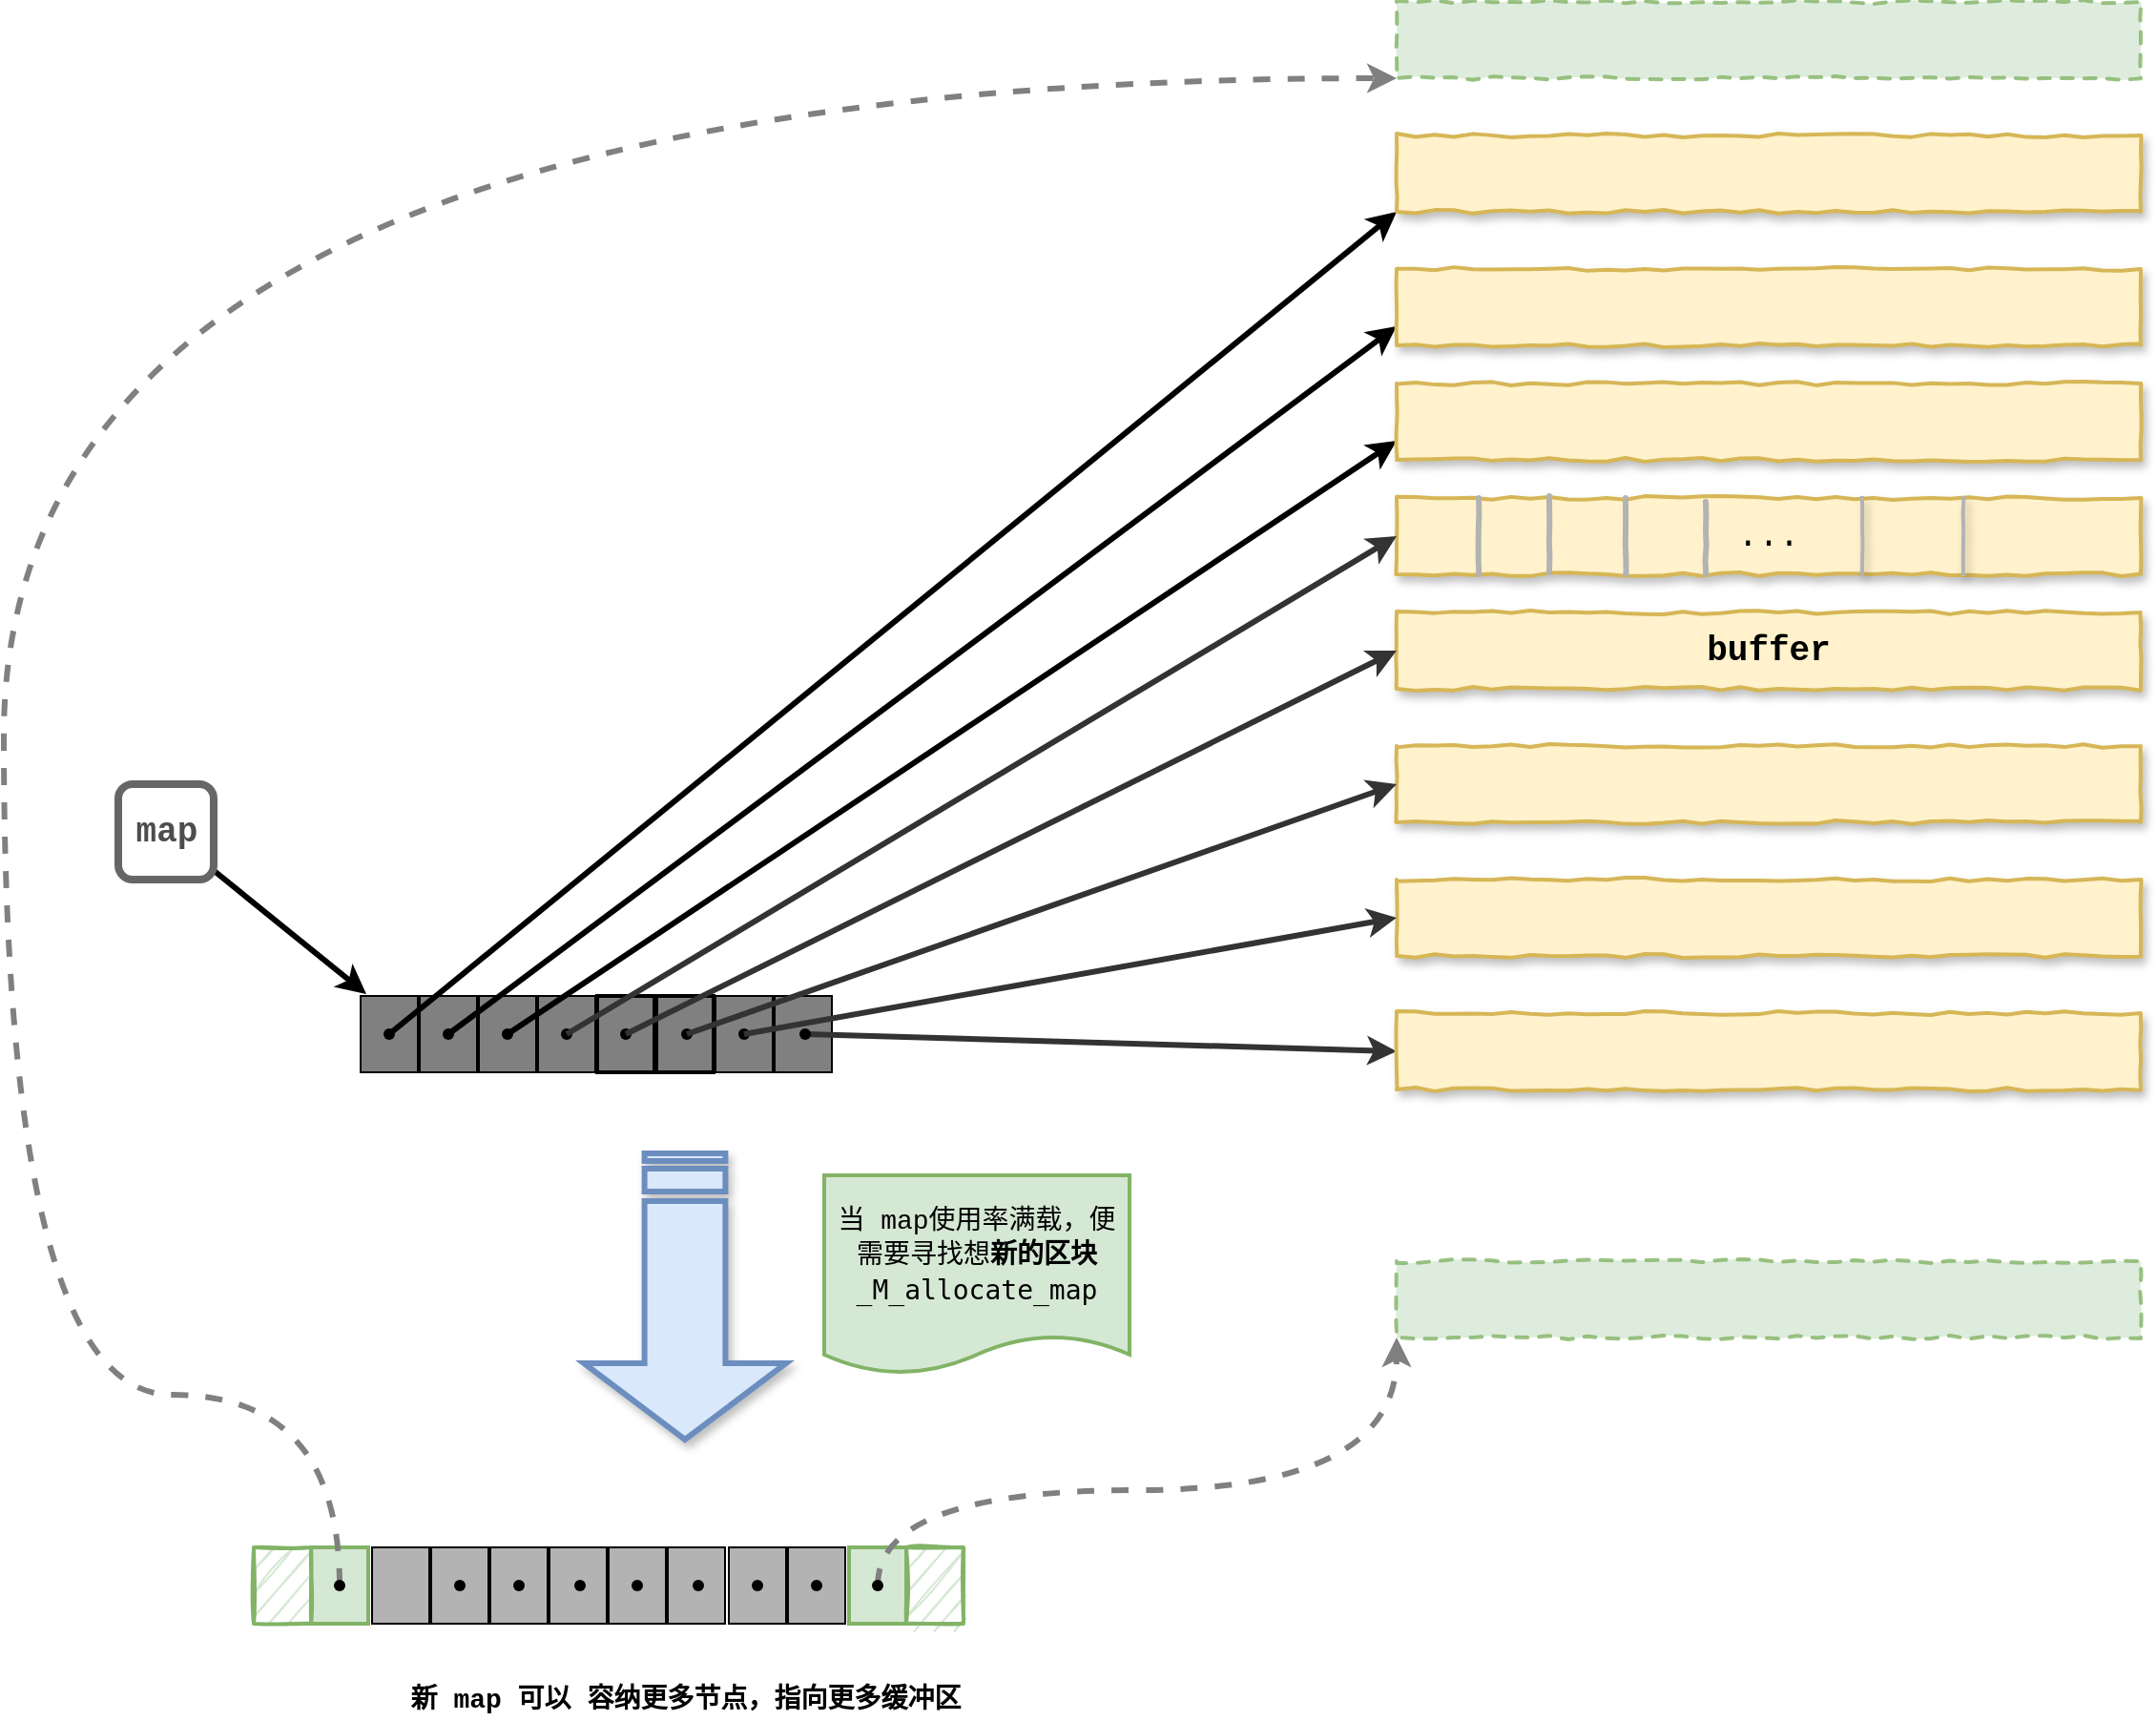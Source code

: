 <mxfile version="14.8.0" type="device"><diagram id="29K6t1o29U9dfSIRlV-H" name="第 1 页"><mxGraphModel dx="2615" dy="1084" grid="1" gridSize="10" guides="1" tooltips="1" connect="1" arrows="1" fold="1" page="1" pageScale="1" pageWidth="827" pageHeight="1169" math="0" shadow="0"><root><mxCell id="0"/><mxCell id="1" parent="0"/><mxCell id="rpM4dPozziQRS9JKogpu-34" value="" style="rounded=0;whiteSpace=wrap;html=1;comic=0;gradientDirection=north;fillColor=#808080;" parent="1" vertex="1"><mxGeometry x="80" y="971" width="30" height="40" as="geometry"/></mxCell><mxCell id="rpM4dPozziQRS9JKogpu-35" value="" style="shape=waypoint;sketch=0;fillStyle=solid;size=6;pointerEvents=1;points=[];resizable=0;rotatable=0;perimeter=centerPerimeter;snapToPoint=1;rounded=1;comic=0;gradientDirection=north;fillColor=#808080;" parent="1" vertex="1"><mxGeometry x="75" y="971" width="40" height="40" as="geometry"/></mxCell><mxCell id="rpM4dPozziQRS9JKogpu-36" value="" style="rounded=0;whiteSpace=wrap;html=1;comic=0;gradientDirection=north;fillColor=#808080;strokeWidth=2;" parent="1" vertex="1"><mxGeometry x="111" y="971" width="30" height="40" as="geometry"/></mxCell><mxCell id="rpM4dPozziQRS9JKogpu-37" value="" style="shape=waypoint;sketch=0;fillStyle=solid;size=6;pointerEvents=1;points=[];resizable=0;rotatable=0;perimeter=centerPerimeter;snapToPoint=1;rounded=1;comic=0;gradientDirection=north;fillColor=#808080;" parent="1" vertex="1"><mxGeometry x="106" y="971" width="40" height="40" as="geometry"/></mxCell><mxCell id="rpM4dPozziQRS9JKogpu-38" value="" style="rounded=0;whiteSpace=wrap;html=1;comic=0;gradientDirection=north;fillColor=#808080;strokeWidth=2;" parent="1" vertex="1"><mxGeometry x="142" y="971" width="30" height="40" as="geometry"/></mxCell><mxCell id="rpM4dPozziQRS9JKogpu-39" value="" style="shape=waypoint;sketch=0;fillStyle=solid;size=6;pointerEvents=1;points=[];resizable=0;rotatable=0;perimeter=centerPerimeter;snapToPoint=1;rounded=1;comic=0;gradientDirection=north;fillColor=#808080;" parent="1" vertex="1"><mxGeometry x="138" y="971" width="40" height="40" as="geometry"/></mxCell><mxCell id="rpM4dPozziQRS9JKogpu-40" value="" style="rounded=0;whiteSpace=wrap;html=1;comic=0;gradientDirection=north;fillColor=#808080;" parent="1" vertex="1"><mxGeometry x="173" y="971" width="30" height="40" as="geometry"/></mxCell><mxCell id="rpM4dPozziQRS9JKogpu-41" value="" style="shape=waypoint;sketch=0;fillStyle=solid;size=6;pointerEvents=1;points=[];resizable=0;rotatable=0;perimeter=centerPerimeter;snapToPoint=1;rounded=1;comic=0;gradientDirection=north;fillColor=#808080;" parent="1" vertex="1"><mxGeometry x="168" y="971" width="40" height="40" as="geometry"/></mxCell><mxCell id="rpM4dPozziQRS9JKogpu-42" value="" style="rounded=0;whiteSpace=wrap;html=1;comic=0;gradientDirection=north;fillColor=#808080;" parent="1" vertex="1"><mxGeometry x="204" y="971" width="30" height="40" as="geometry"/></mxCell><mxCell id="rpM4dPozziQRS9JKogpu-54" style="rounded=0;orthogonalLoop=1;jettySize=auto;html=1;entryX=0;entryY=0.5;entryDx=0;entryDy=0;strokeColor=#333333;strokeWidth=3;" parent="1" source="rpM4dPozziQRS9JKogpu-43" target="rpM4dPozziQRS9JKogpu-53" edge="1"><mxGeometry relative="1" as="geometry"/></mxCell><mxCell id="rpM4dPozziQRS9JKogpu-43" value="" style="shape=waypoint;sketch=0;fillStyle=solid;size=6;pointerEvents=1;points=[];resizable=0;rotatable=0;perimeter=centerPerimeter;snapToPoint=1;rounded=1;comic=0;gradientDirection=north;fillColor=#808080;" parent="1" vertex="1"><mxGeometry x="200" y="971" width="40" height="40" as="geometry"/></mxCell><mxCell id="rpM4dPozziQRS9JKogpu-45" value="&lt;b&gt;&lt;font face=&quot;Courier New&quot; style=&quot;font-size: 18px&quot;&gt;buffer&lt;/font&gt;&lt;/b&gt;" style="rounded=0;whiteSpace=wrap;html=1;comic=1;strokeWidth=2;fillColor=#fff2cc;strokeColor=#d6b656;shadow=1;jiggle=2;" parent="1" vertex="1"><mxGeometry x="530" y="770" width="390" height="40" as="geometry"/></mxCell><mxCell id="rpM4dPozziQRS9JKogpu-49" value="" style="rounded=0;whiteSpace=wrap;html=1;comic=1;strokeWidth=2;fillColor=#fff2cc;strokeColor=#d6b656;shadow=1;jiggle=2;" parent="1" vertex="1"><mxGeometry x="530" y="910" width="390" height="40" as="geometry"/></mxCell><mxCell id="rpM4dPozziQRS9JKogpu-50" value="" style="rounded=0;whiteSpace=wrap;html=1;comic=1;strokeWidth=2;fillColor=#fff2cc;strokeColor=#d6b656;shadow=1;jiggle=2;" parent="1" vertex="1"><mxGeometry x="530" y="840" width="390" height="40" as="geometry"/></mxCell><mxCell id="rpM4dPozziQRS9JKogpu-52" value="&lt;font face=&quot;Courier New&quot; style=&quot;font-size: 18px&quot;&gt;...&lt;/font&gt;" style="rounded=0;whiteSpace=wrap;html=1;comic=1;strokeWidth=2;fillColor=#fff2cc;strokeColor=#d6b656;shadow=1;jiggle=2;" parent="1" vertex="1"><mxGeometry x="530" y="710" width="390" height="40" as="geometry"/></mxCell><mxCell id="rpM4dPozziQRS9JKogpu-53" value="" style="rounded=0;whiteSpace=wrap;html=1;comic=1;strokeWidth=2;fillColor=#fff2cc;strokeColor=#d6b656;shadow=1;jiggle=2;" parent="1" vertex="1"><mxGeometry x="530" y="980" width="390" height="40" as="geometry"/></mxCell><mxCell id="rpM4dPozziQRS9JKogpu-56" style="edgeStyle=none;rounded=0;orthogonalLoop=1;jettySize=auto;html=1;entryX=0;entryY=0.5;entryDx=0;entryDy=0;strokeColor=#333333;strokeWidth=3;" parent="1" source="rpM4dPozziQRS9JKogpu-39" target="rpM4dPozziQRS9JKogpu-50" edge="1"><mxGeometry relative="1" as="geometry"/></mxCell><mxCell id="rpM4dPozziQRS9JKogpu-55" style="edgeStyle=none;rounded=0;orthogonalLoop=1;jettySize=auto;html=1;entryX=0;entryY=0.5;entryDx=0;entryDy=0;strokeColor=#333333;strokeWidth=3;" parent="1" source="rpM4dPozziQRS9JKogpu-41" target="rpM4dPozziQRS9JKogpu-49" edge="1"><mxGeometry relative="1" as="geometry"/></mxCell><mxCell id="rpM4dPozziQRS9JKogpu-58" style="edgeStyle=none;rounded=0;orthogonalLoop=1;jettySize=auto;html=1;entryX=0;entryY=0.5;entryDx=0;entryDy=0;strokeColor=#333333;strokeWidth=3;" parent="1" source="rpM4dPozziQRS9JKogpu-35" target="rpM4dPozziQRS9JKogpu-52" edge="1"><mxGeometry relative="1" as="geometry"/></mxCell><mxCell id="rpM4dPozziQRS9JKogpu-59" value="" style="endArrow=none;html=1;strokeWidth=3;strokeColor=#B3B3B3;comic=1;jiggle=2;" parent="1" edge="1"><mxGeometry width="50" height="50" relative="1" as="geometry"><mxPoint x="573" y="750" as="sourcePoint"/><mxPoint x="573" y="710" as="targetPoint"/></mxGeometry></mxCell><mxCell id="rpM4dPozziQRS9JKogpu-60" value="" style="endArrow=none;html=1;strokeWidth=3;strokeColor=#B3B3B3;comic=1;jiggle=2;" parent="1" edge="1"><mxGeometry width="50" height="50" relative="1" as="geometry"><mxPoint x="610" y="749" as="sourcePoint"/><mxPoint x="610" y="709" as="targetPoint"/></mxGeometry></mxCell><mxCell id="rpM4dPozziQRS9JKogpu-61" value="" style="endArrow=none;html=1;strokeWidth=3;strokeColor=#B3B3B3;comic=1;jiggle=2;" parent="1" edge="1"><mxGeometry width="50" height="50" relative="1" as="geometry"><mxPoint x="650" y="750" as="sourcePoint"/><mxPoint x="650" y="710" as="targetPoint"/></mxGeometry></mxCell><mxCell id="rpM4dPozziQRS9JKogpu-62" value="" style="endArrow=none;html=1;strokeWidth=3;strokeColor=#B3B3B3;comic=1;jiggle=2;" parent="1" edge="1"><mxGeometry width="50" height="50" relative="1" as="geometry"><mxPoint x="692" y="750" as="sourcePoint"/><mxPoint x="692" y="712" as="targetPoint"/></mxGeometry></mxCell><mxCell id="rpM4dPozziQRS9JKogpu-64" style="rounded=0;orthogonalLoop=1;jettySize=auto;html=1;strokeWidth=3;" parent="1" source="rpM4dPozziQRS9JKogpu-63" edge="1"><mxGeometry relative="1" as="geometry"><mxPoint x="-10" y="970" as="targetPoint"/></mxGeometry></mxCell><mxCell id="rpM4dPozziQRS9JKogpu-63" value="&lt;font face=&quot;Courier New&quot; style=&quot;font-size: 18px&quot;&gt;&lt;b&gt;&lt;font color=&quot;#4d4d4d&quot;&gt;&lt;br&gt;map&lt;br&gt;&lt;/font&gt;&lt;br&gt;&lt;/b&gt;&lt;/font&gt;" style="text;html=1;align=center;verticalAlign=middle;resizable=0;points=[];autosize=1;rounded=1;strokeColor=#666666;strokeWidth=4;" parent="1" vertex="1"><mxGeometry x="-140" y="860" width="50" height="50" as="geometry"/></mxCell><mxCell id="rpM4dPozziQRS9JKogpu-65" value="" style="html=1;shadow=1;dashed=0;align=center;verticalAlign=middle;shape=mxgraph.arrows2.stripedArrow;dy=0.6;dx=40;notch=25;rounded=1;comic=0;strokeWidth=3;fillColor=#dae8fc;rotation=90;strokeColor=#6c8ebf;" parent="1" vertex="1"><mxGeometry x="82" y="1075.5" width="150" height="106" as="geometry"/></mxCell><mxCell id="rpM4dPozziQRS9JKogpu-66" value="" style="shape=partialRectangle;whiteSpace=wrap;html=1;top=0;bottom=0;fillColor=none;rounded=1;shadow=1;comic=1;strokeWidth=2;strokeColor=#B3B3B3;jiggle=2;" parent="1" vertex="1"><mxGeometry x="774" y="710" width="53" height="40" as="geometry"/></mxCell><mxCell id="rpM4dPozziQRS9JKogpu-69" value="&lt;p style=&quot;line-height: 150%&quot;&gt;&lt;font face=&quot;Courier New&quot; style=&quot;font-size: 14px&quot;&gt;当 map使用率满载，便需要寻找想&lt;b&gt;新的区块&lt;/b&gt;&lt;/font&gt;&lt;span style=&quot;font-family: &amp;#34;monaco&amp;#34; , &amp;#34;droid sans mono&amp;#34; , monospace , monospace , &amp;#34;droid sans fallback&amp;#34; ; font-size: 14px&quot;&gt;_M_allocate_map&lt;/span&gt;&lt;/p&gt;" style="shape=document;whiteSpace=wrap;html=1;boundedLbl=1;rounded=1;shadow=0;comic=0;strokeColor=#82b366;strokeWidth=2;fillColor=#d5e8d4;sketch=0;size=0.192;" parent="1" vertex="1"><mxGeometry x="230" y="1065" width="160" height="104" as="geometry"/></mxCell><mxCell id="rpM4dPozziQRS9JKogpu-70" value="" style="rounded=0;whiteSpace=wrap;html=1;comic=0;gradientDirection=north;fillColor=#B3B3B3;" parent="1" vertex="1"><mxGeometry x="24" y="1260" width="30" height="40" as="geometry"/></mxCell><mxCell id="rpM4dPozziQRS9JKogpu-71" value="" style="shape=waypoint;sketch=0;fillStyle=solid;size=6;pointerEvents=1;points=[];resizable=0;rotatable=0;perimeter=centerPerimeter;snapToPoint=1;rounded=1;comic=0;gradientDirection=north;fillColor=#B3B3B3;" parent="1" vertex="1"><mxGeometry x="19" y="1260" width="40" height="40" as="geometry"/></mxCell><mxCell id="rpM4dPozziQRS9JKogpu-72" value="" style="rounded=0;whiteSpace=wrap;html=1;comic=0;gradientDirection=north;fillColor=#B3B3B3;" parent="1" vertex="1"><mxGeometry x="55" y="1260" width="30" height="40" as="geometry"/></mxCell><mxCell id="rpM4dPozziQRS9JKogpu-73" value="" style="shape=waypoint;sketch=0;fillStyle=solid;size=6;pointerEvents=1;points=[];resizable=0;rotatable=0;perimeter=centerPerimeter;snapToPoint=1;rounded=1;comic=0;gradientDirection=north;fillColor=#B3B3B3;" parent="1" vertex="1"><mxGeometry x="50" y="1260" width="40" height="40" as="geometry"/></mxCell><mxCell id="rpM4dPozziQRS9JKogpu-74" value="" style="rounded=0;whiteSpace=wrap;html=1;comic=0;gradientDirection=north;fillColor=#B3B3B3;" parent="1" vertex="1"><mxGeometry x="86" y="1260" width="30" height="40" as="geometry"/></mxCell><mxCell id="rpM4dPozziQRS9JKogpu-75" value="" style="shape=waypoint;sketch=0;fillStyle=solid;size=6;pointerEvents=1;points=[];resizable=0;rotatable=0;perimeter=centerPerimeter;snapToPoint=1;rounded=1;comic=0;gradientDirection=north;fillColor=#B3B3B3;" parent="1" vertex="1"><mxGeometry x="108" y="1270" width="40" height="40" as="geometry"/></mxCell><mxCell id="rpM4dPozziQRS9JKogpu-76" value="" style="rounded=0;whiteSpace=wrap;html=1;comic=0;gradientDirection=north;fillColor=#B3B3B3;" parent="1" vertex="1"><mxGeometry x="117" y="1260" width="30" height="40" as="geometry"/></mxCell><mxCell id="rpM4dPozziQRS9JKogpu-77" value="" style="shape=waypoint;sketch=0;fillStyle=solid;size=6;pointerEvents=1;points=[];resizable=0;rotatable=0;perimeter=centerPerimeter;snapToPoint=1;rounded=1;comic=0;gradientDirection=north;fillColor=#B3B3B3;" parent="1" vertex="1"><mxGeometry x="112" y="1260" width="40" height="40" as="geometry"/></mxCell><mxCell id="rpM4dPozziQRS9JKogpu-78" value="" style="rounded=0;whiteSpace=wrap;html=1;comic=0;gradientDirection=north;fillColor=#B3B3B3;" parent="1" vertex="1"><mxGeometry x="148" y="1260" width="30" height="40" as="geometry"/></mxCell><mxCell id="rpM4dPozziQRS9JKogpu-80" value="" style="rounded=0;whiteSpace=wrap;html=1;comic=0;gradientDirection=north;fillColor=#B3B3B3;" parent="1" vertex="1"><mxGeometry x="180" y="1260" width="30" height="40" as="geometry"/></mxCell><mxCell id="rpM4dPozziQRS9JKogpu-81" value="" style="rounded=0;whiteSpace=wrap;html=1;comic=0;gradientDirection=north;fillColor=#B3B3B3;" parent="1" vertex="1"><mxGeometry x="211" y="1260" width="30" height="40" as="geometry"/></mxCell><mxCell id="rpM4dPozziQRS9JKogpu-82" value="" style="rounded=0;whiteSpace=wrap;html=1;comic=0;gradientDirection=north;fillColor=#d5e8d4;strokeColor=#82b366;strokeWidth=2;" parent="1" vertex="1"><mxGeometry x="-39" y="1260" width="30" height="40" as="geometry"/></mxCell><mxCell id="rpM4dPozziQRS9JKogpu-83" value="" style="rounded=0;whiteSpace=wrap;html=1;comic=0;gradientDirection=north;fillColor=#B3B3B3;" parent="1" vertex="1"><mxGeometry x="-7" y="1260" width="30" height="40" as="geometry"/></mxCell><mxCell id="rpM4dPozziQRS9JKogpu-84" value="" style="shape=waypoint;sketch=0;fillStyle=solid;size=6;pointerEvents=1;points=[];resizable=0;rotatable=0;perimeter=centerPerimeter;snapToPoint=1;rounded=1;comic=0;gradientDirection=north;fillColor=#B3B3B3;" parent="1" vertex="1"><mxGeometry x="175" y="1260" width="40" height="40" as="geometry"/></mxCell><mxCell id="YYVUODZ3FMx_7RlQIeSc-14" style="edgeStyle=orthogonalEdgeStyle;rounded=0;comic=0;jiggle=2;orthogonalLoop=1;jettySize=auto;html=1;entryX=0;entryY=1;entryDx=0;entryDy=0;fontFamily=Courier New;fontSize=18;fontColor=#808080;strokeWidth=3;curved=1;dashed=1;strokeColor=#808080;exitX=0.512;exitY=1.05;exitDx=0;exitDy=0;exitPerimeter=0;" edge="1" parent="1" source="rpM4dPozziQRS9JKogpu-85" target="rpM4dPozziQRS9JKogpu-88"><mxGeometry relative="1" as="geometry"><Array as="points"><mxPoint x="-24" y="1180"/><mxPoint x="-200" y="1180"/><mxPoint x="-200" y="490"/></Array></mxGeometry></mxCell><mxCell id="rpM4dPozziQRS9JKogpu-85" value="" style="shape=waypoint;sketch=0;fillStyle=solid;size=6;pointerEvents=1;points=[];resizable=0;rotatable=0;perimeter=centerPerimeter;snapToPoint=1;rounded=1;comic=0;gradientDirection=north;fillColor=#B3B3B3;" parent="1" vertex="1"><mxGeometry x="-44" y="1260" width="40" height="40" as="geometry"/></mxCell><mxCell id="rpM4dPozziQRS9JKogpu-86" value="" style="rounded=0;whiteSpace=wrap;html=1;comic=1;strokeWidth=2;fillColor=#d5e8d4;strokeColor=#82b366;shadow=0;opacity=80;dashed=1;jiggle=2;" parent="1" vertex="1"><mxGeometry x="530" y="1110" width="390" height="40" as="geometry"/></mxCell><mxCell id="rpM4dPozziQRS9JKogpu-88" value="" style="rounded=0;whiteSpace=wrap;html=1;comic=1;strokeWidth=2;fillColor=#d5e8d4;strokeColor=#82b366;shadow=0;opacity=80;dashed=1;jiggle=2;" parent="1" vertex="1"><mxGeometry x="530" y="450" width="390" height="40" as="geometry"/></mxCell><mxCell id="rpM4dPozziQRS9JKogpu-91" value="&lt;font style=&quot;font-size: 14px&quot; face=&quot;Courier New&quot;&gt;&lt;b&gt;新 map 可以 容纳更多节点，指向更多缓冲区&lt;/b&gt;&lt;/font&gt;" style="text;html=1;align=center;verticalAlign=middle;resizable=0;points=[];autosize=1;strokeColor=none;" parent="1" vertex="1"><mxGeometry x="7" y="1330" width="300" height="20" as="geometry"/></mxCell><mxCell id="rpM4dPozziQRS9JKogpu-79" value="" style="shape=waypoint;sketch=0;fillStyle=solid;size=6;pointerEvents=1;points=[];resizable=0;rotatable=0;perimeter=centerPerimeter;snapToPoint=1;rounded=1;comic=0;gradientDirection=north;fillColor=#B3B3B3;" parent="1" vertex="1"><mxGeometry x="144" y="1260" width="40" height="40" as="geometry"/></mxCell><mxCell id="YYVUODZ3FMx_7RlQIeSc-1" value="" style="rounded=0;whiteSpace=wrap;html=1;comic=0;gradientDirection=north;fillColor=#808080;" vertex="1" parent="1"><mxGeometry x="-13" y="971" width="30" height="40" as="geometry"/></mxCell><mxCell id="YYVUODZ3FMx_7RlQIeSc-2" value="" style="shape=waypoint;sketch=0;fillStyle=solid;size=6;pointerEvents=1;points=[];resizable=0;rotatable=0;perimeter=centerPerimeter;snapToPoint=1;rounded=1;comic=0;gradientDirection=north;fillColor=#808080;" vertex="1" parent="1"><mxGeometry x="-18" y="971" width="40" height="40" as="geometry"/></mxCell><mxCell id="YYVUODZ3FMx_7RlQIeSc-3" value="" style="rounded=0;whiteSpace=wrap;html=1;comic=0;gradientDirection=north;fillColor=#808080;" vertex="1" parent="1"><mxGeometry x="18" y="971" width="30" height="40" as="geometry"/></mxCell><mxCell id="YYVUODZ3FMx_7RlQIeSc-4" value="" style="shape=waypoint;sketch=0;fillStyle=solid;size=6;pointerEvents=1;points=[];resizable=0;rotatable=0;perimeter=centerPerimeter;snapToPoint=1;rounded=1;comic=0;gradientDirection=north;fillColor=#808080;" vertex="1" parent="1"><mxGeometry x="13" y="971" width="40" height="40" as="geometry"/></mxCell><mxCell id="YYVUODZ3FMx_7RlQIeSc-5" value="" style="rounded=0;whiteSpace=wrap;html=1;comic=0;gradientDirection=north;fillColor=#808080;" vertex="1" parent="1"><mxGeometry x="49" y="971" width="30" height="40" as="geometry"/></mxCell><mxCell id="YYVUODZ3FMx_7RlQIeSc-7" style="rounded=0;comic=0;jiggle=2;orthogonalLoop=1;jettySize=auto;html=1;fontFamily=Courier New;fontSize=18;fontColor=#808080;strokeWidth=3;entryX=0;entryY=0.75;entryDx=0;entryDy=0;" edge="1" parent="1" source="YYVUODZ3FMx_7RlQIeSc-6" target="YYVUODZ3FMx_7RlQIeSc-12"><mxGeometry relative="1" as="geometry"><mxPoint x="510" y="690" as="targetPoint"/></mxGeometry></mxCell><mxCell id="YYVUODZ3FMx_7RlQIeSc-8" style="edgeStyle=none;rounded=0;comic=0;jiggle=2;orthogonalLoop=1;jettySize=auto;html=1;fontFamily=Courier New;fontSize=18;fontColor=#808080;strokeColor=#000000;strokeWidth=3;entryX=0;entryY=0.75;entryDx=0;entryDy=0;" edge="1" parent="1" source="YYVUODZ3FMx_7RlQIeSc-4" target="YYVUODZ3FMx_7RlQIeSc-10"><mxGeometry relative="1" as="geometry"><mxPoint x="490" y="680" as="targetPoint"/></mxGeometry></mxCell><mxCell id="YYVUODZ3FMx_7RlQIeSc-6" value="" style="shape=waypoint;sketch=0;fillStyle=solid;size=6;pointerEvents=1;points=[];resizable=0;rotatable=0;perimeter=centerPerimeter;snapToPoint=1;rounded=1;comic=0;gradientDirection=north;fillColor=#808080;" vertex="1" parent="1"><mxGeometry x="44" y="971" width="40" height="40" as="geometry"/></mxCell><mxCell id="YYVUODZ3FMx_7RlQIeSc-9" style="edgeStyle=none;rounded=0;comic=0;jiggle=2;orthogonalLoop=1;jettySize=auto;html=1;fontFamily=Courier New;fontSize=18;fontColor=#808080;strokeColor=#000000;strokeWidth=3;entryX=0;entryY=1;entryDx=0;entryDy=0;" edge="1" parent="1" source="YYVUODZ3FMx_7RlQIeSc-2" target="YYVUODZ3FMx_7RlQIeSc-11"><mxGeometry relative="1" as="geometry"><mxPoint x="470" y="660" as="targetPoint"/></mxGeometry></mxCell><mxCell id="YYVUODZ3FMx_7RlQIeSc-10" value="" style="rounded=0;whiteSpace=wrap;html=1;comic=1;strokeWidth=2;fillColor=#fff2cc;strokeColor=#d6b656;shadow=1;jiggle=2;" vertex="1" parent="1"><mxGeometry x="530" y="590" width="390" height="40" as="geometry"/></mxCell><mxCell id="YYVUODZ3FMx_7RlQIeSc-11" value="" style="rounded=0;whiteSpace=wrap;html=1;comic=1;strokeWidth=2;fillColor=#fff2cc;strokeColor=#d6b656;shadow=1;jiggle=2;" vertex="1" parent="1"><mxGeometry x="530" y="520" width="390" height="40" as="geometry"/></mxCell><mxCell id="YYVUODZ3FMx_7RlQIeSc-12" value="" style="rounded=0;whiteSpace=wrap;html=1;comic=1;strokeWidth=2;fillColor=#fff2cc;strokeColor=#d6b656;shadow=1;jiggle=2;" vertex="1" parent="1"><mxGeometry x="530" y="650" width="390" height="40" as="geometry"/></mxCell><mxCell id="YYVUODZ3FMx_7RlQIeSc-17" value="" style="rounded=0;whiteSpace=wrap;html=1;comic=0;gradientDirection=north;fillColor=#d5e8d4;strokeColor=#82b366;strokeWidth=2;" vertex="1" parent="1"><mxGeometry x="243" y="1260" width="30" height="40" as="geometry"/></mxCell><mxCell id="YYVUODZ3FMx_7RlQIeSc-18" value="" style="shape=waypoint;sketch=0;fillStyle=solid;size=6;pointerEvents=1;points=[];resizable=0;rotatable=0;perimeter=centerPerimeter;snapToPoint=1;rounded=1;comic=0;gradientDirection=north;fillColor=#B3B3B3;" vertex="1" parent="1"><mxGeometry x="206" y="1260" width="40" height="40" as="geometry"/></mxCell><mxCell id="YYVUODZ3FMx_7RlQIeSc-19" value="" style="shape=waypoint;sketch=0;fillStyle=solid;size=6;pointerEvents=1;points=[];resizable=0;rotatable=0;perimeter=centerPerimeter;snapToPoint=1;rounded=1;comic=0;gradientDirection=north;fillColor=#B3B3B3;" vertex="1" parent="1"><mxGeometry x="82" y="1260" width="40" height="40" as="geometry"/></mxCell><mxCell id="YYVUODZ3FMx_7RlQIeSc-20" value="" style="rounded=0;whiteSpace=wrap;html=1;comic=0;gradientDirection=north;fillColor=#d5e8d4;strokeColor=#82b366;strokeWidth=2;sketch=1;" vertex="1" parent="1"><mxGeometry x="-69" y="1260" width="30" height="40" as="geometry"/></mxCell><mxCell id="YYVUODZ3FMx_7RlQIeSc-21" value="" style="rounded=0;whiteSpace=wrap;html=1;comic=0;gradientDirection=north;fillColor=#d5e8d4;strokeColor=#82b366;strokeWidth=2;sketch=1;" vertex="1" parent="1"><mxGeometry x="273" y="1260" width="30" height="40" as="geometry"/></mxCell><mxCell id="rpM4dPozziQRS9JKogpu-57" style="edgeStyle=none;rounded=0;orthogonalLoop=1;jettySize=auto;html=1;entryX=0;entryY=0.5;entryDx=0;entryDy=0;strokeColor=#333333;strokeWidth=3;exitX=0.575;exitY=0.55;exitDx=0;exitDy=0;exitPerimeter=0;" parent="1" source="rpM4dPozziQRS9JKogpu-37" edge="1"><mxGeometry relative="1" as="geometry"><mxPoint x="530" y="790" as="targetPoint"/></mxGeometry></mxCell><mxCell id="YYVUODZ3FMx_7RlQIeSc-24" style="edgeStyle=orthogonalEdgeStyle;curved=1;rounded=0;comic=0;jiggle=2;orthogonalLoop=1;jettySize=auto;html=1;entryX=0;entryY=1;entryDx=0;entryDy=0;dashed=1;fontFamily=Courier New;fontSize=18;fontColor=#808080;strokeColor=#808080;strokeWidth=3;" edge="1" parent="1" source="YYVUODZ3FMx_7RlQIeSc-23" target="rpM4dPozziQRS9JKogpu-86"><mxGeometry relative="1" as="geometry"><Array as="points"><mxPoint x="258" y="1230"/><mxPoint x="530" y="1230"/></Array></mxGeometry></mxCell><mxCell id="YYVUODZ3FMx_7RlQIeSc-23" value="" style="shape=waypoint;sketch=0;fillStyle=solid;size=6;pointerEvents=1;points=[];resizable=0;rotatable=0;perimeter=centerPerimeter;snapToPoint=1;rounded=1;comic=0;gradientDirection=north;fillColor=#B3B3B3;" vertex="1" parent="1"><mxGeometry x="238" y="1260" width="40" height="40" as="geometry"/></mxCell></root></mxGraphModel></diagram></mxfile>